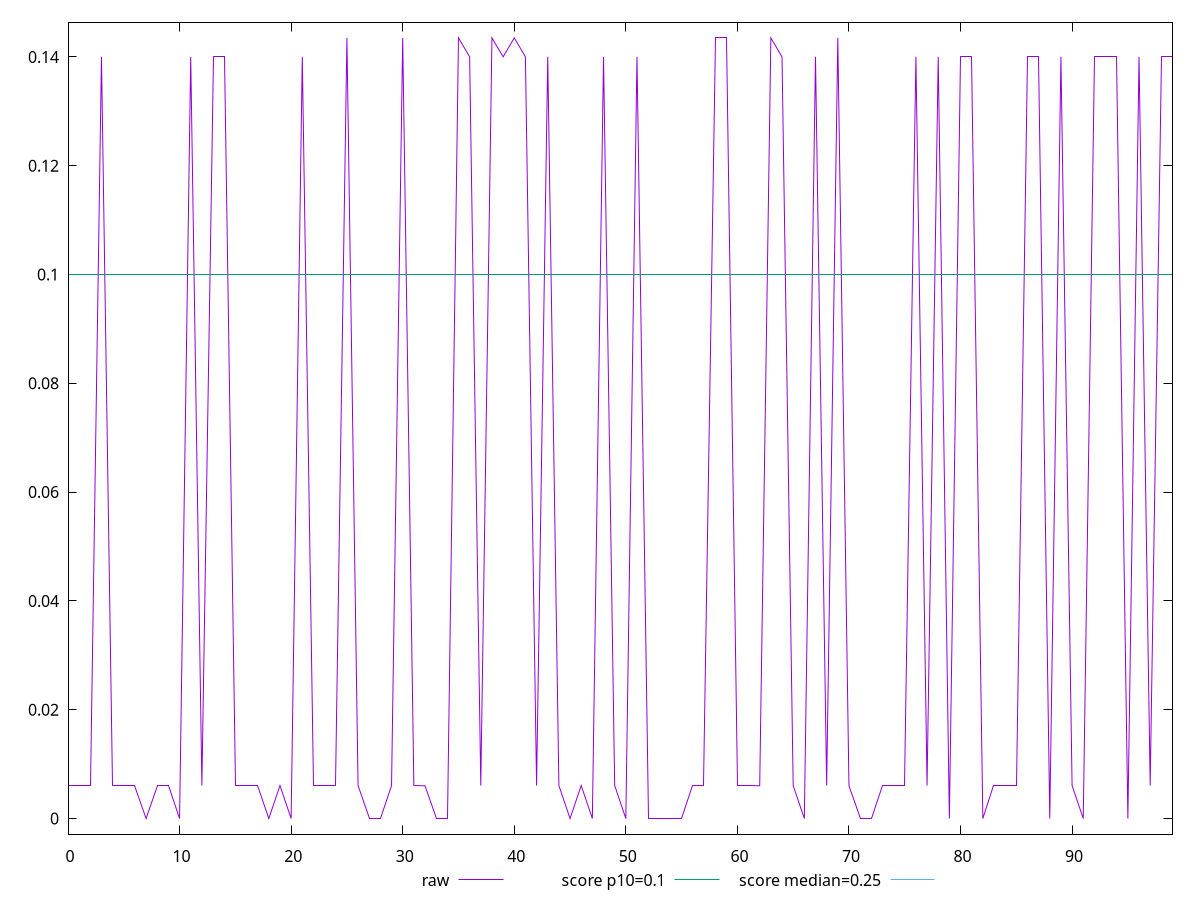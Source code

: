 reset

$raw <<EOF
0 0.006063152419196235
1 0.006063152419196235
2 0.006063152419196235
3 0.1400182305441962
4 0.006063152419196235
5 0.006063152419196235
6 0.006063152419196235
7 0
8 0.006063152419196235
9 0.006063152419196235
10 0
11 0.1400182305441962
12 0.006063152419196235
13 0.1400182305441962
14 0.1400182305441962
15 0.006063152419196235
16 0.006063152419196235
17 0.006063152419196235
18 0
19 0.006063152419196235
20 0
21 0.1400182305441962
22 0.006063152419196235
23 0.006063152419196235
24 0.006063152419196235
25 0.1434961832894219
26 0.006063152419196235
27 0
28 0
29 0.006063152419196235
30 0.1434961832894219
31 0.006063152419196235
32 0.0060209786097208656
33 0
34 0
35 0.1434961832894219
36 0.1400182305441962
37 0.006063152419196235
38 0.1434961832894219
39 0.1400182305441962
40 0.1434961832894219
41 0.1400182305441962
42 0.006063152419196235
43 0.1400182305441962
44 0.006063152419196235
45 0
46 0.006063152419196235
47 0
48 0.1400182305441962
49 0.006063152419196235
50 0
51 0.1400182305441962
52 0
53 0
54 0
55 0
56 0.006063152419196235
57 0.006063152419196235
58 0.1434961832894219
59 0.1434961832894219
60 0.006063152419196235
61 0.006063152419196235
62 0.0060209786097208656
63 0.1434961832894219
64 0.1400182305441962
65 0.006063152419196235
66 0
67 0.1400182305441962
68 0.006063152419196235
69 0.1434961832894219
70 0.0060209786097208656
71 0
72 0
73 0.006063152419196235
74 0.006063152419196235
75 0.006063152419196235
76 0.1400182305441962
77 0.006063152419196235
78 0.1400182305441962
79 0
80 0.1400182305441962
81 0.1400182305441962
82 0
83 0.006063152419196235
84 0.006063152419196235
85 0.006063152419196235
86 0.1400182305441962
87 0.1400182305441962
88 0
89 0.1400182305441962
90 0.006063152419196235
91 0
92 0.1400182305441962
93 0.1400182305441962
94 0.1400182305441962
95 0
96 0.1400182305441962
97 0.006063152419196235
98 0.1400182305441962
99 0.1400182305441962
EOF

set key outside below
set xrange [0:99]
set yrange [-0.002869923665788438:0.14636610695521035]
set trange [-0.002869923665788438:0.14636610695521035]
set terminal svg size 640, 500 enhanced background rgb 'white'
set output "reports/report_00032_2021-02-25T10-28-15.087Z/cumulative-layout-shift/samples/agenda/raw/values.svg"

plot $raw title "raw" with line, \
     0.1 title "score p10=0.1", \
     0.25 title "score median=0.25"

reset
